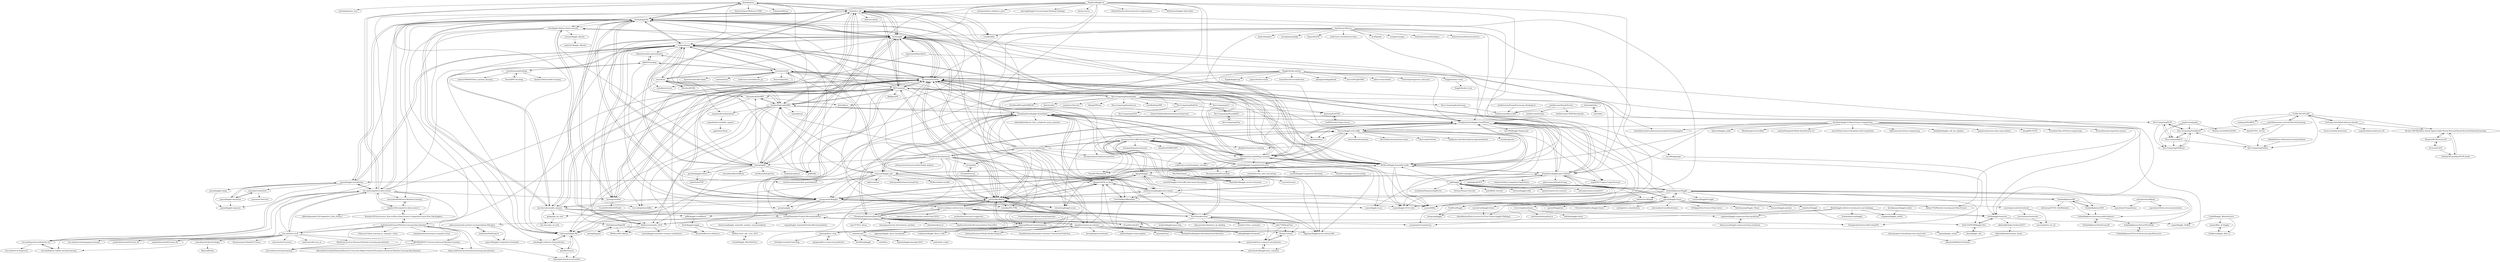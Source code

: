 digraph G {
"danielfrg/tsne" -> "baidu/fast_rgf"
"danielfrg/tsne" -> "DmitryUlyanov/Multicore-TSNE" ["e"=1]
"danielfrg/tsne" -> "Far0n/kaggletils"
"danielfrg/tsne" -> "geffy/tffm" ["e"=1]
"danielfrg/tsne" -> "lvdmaaten/bhtsne" ["e"=1]
"danielfrg/tsne" -> "animebing/mnist_tsne"
"danielfrg/tsne" -> "rushter/heamy"
"danielfrg/tsne" -> "hse-aml/competitive-data-science"
"danielfrg/tsne" -> "Far0n/xgbfi"
"danielfrg/tsne" -> "srendle/libfm" ["e"=1]
"luanshiyinyang/Stacking" -> "ShaoQiBNU/stacking"
"luanshiyinyang/Stacking" -> "ikki407/stacking"
"luanshiyinyang/Stacking" -> "XuQiao318/Ensemble-Learning"
"luanshiyinyang/Stacking" -> "yanhan19940405/Data_machine_learning"
"Arturus/kaggle-web-traffic" -> "sjvasquez/web-traffic-forecasting"
"Arturus/kaggle-web-traffic" -> "JEddy92/TimeSeries_Seq2Seq" ["e"=1]
"Arturus/kaggle-web-traffic" -> "guillaume-chevalier/seq2seq-signal-prediction" ["e"=1]
"Arturus/kaggle-web-traffic" -> "ChenglongChen/kaggle-CrowdFlower"
"Arturus/kaggle-web-traffic" -> "jfpuget/Kaggle"
"Arturus/kaggle-web-traffic" -> "kaz-Anova/StackNet"
"Arturus/kaggle-web-traffic" -> "LenzDu/Kaggle-Competition-Favorita"
"Arturus/kaggle-web-traffic" -> "ycjuan/libffm" ["e"=1]
"Arturus/kaggle-web-traffic" -> "entron/entity-embedding-rossmann"
"Arturus/kaggle-web-traffic" -> "aksnzhy/xlearn" ["e"=1]
"Arturus/kaggle-web-traffic" -> "awslabs/gluonts" ["e"=1]
"Arturus/kaggle-web-traffic" -> "farizrahman4u/seq2seq" ["e"=1]
"Arturus/kaggle-web-traffic" -> "Alro10/deep-learning-time-series" ["e"=1]
"Arturus/kaggle-web-traffic" -> "blue-yonder/tsfresh" ["e"=1]
"Arturus/kaggle-web-traffic" -> "wepe/O2O-Coupon-Usage-Forecast" ["e"=1]
"trevorstephens/titanic" -> "wehrley/wehrley.github.io"
"trevorstephens/titanic" -> "mdelhey/kaggle-titanic"
"sjvasquez/instacart-basket-prediction" -> "KazukiOnodera/Instacart"
"sjvasquez/instacart-basket-prediction" -> "sjvasquez/web-traffic-forecasting"
"sjvasquez/instacart-basket-prediction" -> "kaz-Anova/StackNet"
"sjvasquez/instacart-basket-prediction" -> "sh1ng/imba"
"sjvasquez/instacart-basket-prediction" -> "qqgeogor/kaggle-quora-solution-8th" ["e"=1]
"sjvasquez/instacart-basket-prediction" -> "sjvasquez/quora-duplicate-questions" ["e"=1]
"sjvasquez/instacart-basket-prediction" -> "plantsgo/Rental-Listing-Inquiries"
"sjvasquez/instacart-basket-prediction" -> "plantsgo/Instacart-Market-Basket-Analysis"
"sjvasquez/instacart-basket-prediction" -> "entron/entity-embedding-rossmann"
"sjvasquez/instacart-basket-prediction" -> "Arturus/kaggle-web-traffic"
"sjvasquez/instacart-basket-prediction" -> "baidu/fast_rgf"
"sjvasquez/instacart-basket-prediction" -> "Far0n/xgbfi"
"sjvasquez/instacart-basket-prediction" -> "Far0n/kaggletils"
"sjvasquez/instacart-basket-prediction" -> "anttttti/Wordbatch"
"sjvasquez/instacart-basket-prediction" -> "jfpuget/LibFM_in_Keras"
"KazukiOnodera/Instacart" -> "sjvasquez/instacart-basket-prediction"
"KazukiOnodera/Instacart" -> "sh1ng/imba"
"KazukiOnodera/Instacart" -> "plantsgo/Instacart-Market-Basket-Analysis"
"KazukiOnodera/Instacart" -> "jfpuget/LibFM_in_Keras"
"KazukiOnodera/Instacart" -> "kaz-Anova/StackNet"
"KazukiOnodera/Instacart" -> "Far0n/kaggletils"
"KazukiOnodera/Instacart" -> "ttvand/Santander-Product-Recommendation"
"KazukiOnodera/Instacart" -> "yihong-chen/instacart-market-basket-analysis"
"KazukiOnodera/Instacart" -> "limexp/xgbfir"
"KazukiOnodera/Instacart" -> "jeongyoonlee/Kaggler"
"KazukiOnodera/Instacart" -> "bestfitting/kaggle" ["e"=1]
"KazukiOnodera/Instacart" -> "nyanp/nyaggle" ["e"=1]
"KazukiOnodera/Instacart" -> "flowlight0/talkingdata-adtracking-fraud-detection" ["e"=1]
"KazukiOnodera/Instacart" -> "anttttti/Wordbatch"
"KazukiOnodera/Instacart" -> "CuteChibiko/TalkingData"
"gatapia/py_ml_utils" -> "kaz-Anova/py_ml_utils"
"sjvasquez/web-traffic-forecasting" -> "Arturus/kaggle-web-traffic"
"sjvasquez/web-traffic-forecasting" -> "JEddy92/TimeSeries_Seq2Seq" ["e"=1]
"sjvasquez/web-traffic-forecasting" -> "LenzDu/Kaggle-Competition-Favorita"
"sjvasquez/web-traffic-forecasting" -> "sjvasquez/instacart-basket-prediction"
"sjvasquez/web-traffic-forecasting" -> "jfpuget/Kaggle"
"sjvasquez/web-traffic-forecasting" -> "PavelOstyakov/toxic"
"sjvasquez/web-traffic-forecasting" -> "kristpapadopoulos/seriesnet" ["e"=1]
"sjvasquez/web-traffic-forecasting" -> "entron/entity-embedding-rossmann"
"sjvasquez/web-traffic-forecasting" -> "sjvasquez/quora-duplicate-questions" ["e"=1]
"sjvasquez/web-traffic-forecasting" -> "kaz-Anova/StackNet"
"sjvasquez/web-traffic-forecasting" -> "Mcompetitions/M5-methods" ["e"=1]
"sjvasquez/web-traffic-forecasting" -> "MaxHalford/kaggle-recruit-restaurant"
"sjvasquez/web-traffic-forecasting" -> "damitkwr/ESRNN-GPU" ["e"=1]
"sjvasquez/web-traffic-forecasting" -> "anttttti/Wordbatch"
"sjvasquez/web-traffic-forecasting" -> "qqgeogor/kaggle-quora-solution-8th" ["e"=1]
"SJD1882/MOOC-Coursera-Advanced-Machine-Learning" -> "jiadaizhao/Advanced-Machine-Learning-Specialization"
"SJD1882/MOOC-Coursera-Advanced-Machine-Learning" -> "jlricon/advanced-deep-learning"
"SJD1882/MOOC-Coursera-Advanced-Machine-Learning" -> "lukanovak93/advanced-machine-learning-specialization"
"SJD1882/MOOC-Coursera-Advanced-Machine-Learning" -> "AlessandroCorradini/National-Research-University-Higher-School-of-Economics-Advanced-Machine-Learning-Specialization"
"Brandon-HY-Lin/coursera_How-to-Win-a-Data-Science-Competition-Learn-from-Top-Kagglers" -> "legolas140/competitive-data-science-1"
"Brandon-HY-Lin/coursera_How-to-Win-a-Data-Science-Competition-Learn-from-Top-Kagglers" -> "jiadaizhao/Advanced-Machine-Learning-Specialization"
"hse-aml/competitive-data-science" -> "Far0n/kaggletils"
"hse-aml/competitive-data-science" -> "hse-aml/intro-to-dl"
"hse-aml/competitive-data-science" -> "hse-aml/bayesian-methods-for-ml"
"hse-aml/competitive-data-science" -> "legolas140/competitive-data-science-1"
"hse-aml/competitive-data-science" -> "hse-aml/hadron-collider-machine-learning"
"hse-aml/competitive-data-science" -> "kaz-Anova/StackNet"
"hse-aml/competitive-data-science" -> "rushter/heamy"
"hse-aml/competitive-data-science" -> "jayinai/kaggle-classification"
"hse-aml/competitive-data-science" -> "hse-aml/natural-language-processing" ["e"=1]
"hse-aml/competitive-data-science" -> "Brandon-HY-Lin/coursera_How-to-Win-a-Data-Science-Competition-Learn-from-Top-Kagglers"
"hse-aml/competitive-data-science" -> "danielfrg/tsne"
"hse-aml/competitive-data-science" -> "mervynlee94/Advance-Machine-Learning"
"hse-aml/competitive-data-science" -> "jiadaizhao/Advanced-Machine-Learning-Specialization"
"hse-aml/competitive-data-science" -> "baidu/fast_rgf"
"hse-aml/competitive-data-science" -> "h2oai/pystacknet"
"hse-aml/intro-to-dl" -> "hse-aml/competitive-data-science"
"hse-aml/intro-to-dl" -> "hse-aml/bayesian-methods-for-ml"
"hse-aml/intro-to-dl" -> "hse-aml/natural-language-processing" ["e"=1]
"hse-aml/intro-to-dl" -> "jiadaizhao/Advanced-Machine-Learning-Specialization"
"hse-aml/intro-to-dl" -> "MaxPoon/coursera-Advanced-Machine-Learning-specialization"
"hse-aml/intro-to-dl" -> "hse-aml/hadron-collider-machine-learning"
"hse-aml/intro-to-dl" -> "SJD1882/MOOC-Coursera-Advanced-Machine-Learning"
"hse-aml/intro-to-dl" -> "yandexdataschool/Practical_DL" ["e"=1]
"hse-aml/intro-to-dl" -> "yandexdataschool/Practical_RL" ["e"=1]
"hse-aml/intro-to-dl" -> "Far0n/kaggletils"
"hse-aml/intro-to-dl" -> "kaz-Anova/StackNet"
"hse-aml/intro-to-dl" -> "romeokienzler/ibm-developer"
"hse-aml/intro-to-dl" -> "DanAnastasyev/DeepNLP-Course" ["e"=1]
"hse-aml/intro-to-dl" -> "shenweichen/Coursera" ["e"=1]
"hse-aml/intro-to-dl" -> "sim0nsays/dlcourse_ai" ["e"=1]
"SudalaiRajkumar/PyTorch-Deep-Learning-Minicourse" -> "SudalaiRajkumar/TensorFlow-Book"
"MaxPoon/coursera-Advanced-Machine-Learning-specialization" -> "jlricon/advanced-deep-learning"
"LenzDu/Kaggle-Competition-Favorita" -> "sjvasquez/web-traffic-forecasting"
"LenzDu/Kaggle-Competition-Favorita" -> "ceshine/favorita_sales_forecasting"
"LenzDu/Kaggle-Competition-Favorita" -> "jfpuget/Kaggle"
"LenzDu/Kaggle-Competition-Favorita" -> "MaxHalford/kaggle-recruit-restaurant"
"LenzDu/Kaggle-Competition-Favorita" -> "LenzDu/Kaggle-Competition-Sberbank"
"LenzDu/Kaggle-Competition-Favorita" -> "Mcompetitions/M5-methods" ["e"=1]
"LenzDu/Kaggle-Competition-Favorita" -> "KunalArora/kaggle-m5-forecasting"
"LenzDu/Kaggle-Competition-Favorita" -> "xiaozhouwang/kaggle-porto-seguro"
"LenzDu/Kaggle-Competition-Favorita" -> "Arturus/kaggle-web-traffic"
"SudalaiRajkumar/ML" -> "SudalaiRajkumar/Kaggle"
"SudalaiRajkumar/ML" -> "SudalaiRajkumar/NLP"
"SudalaiRajkumar/ML" -> "sonnylaskar/Competitions"
"SudalaiRajkumar/ML" -> "aayushmnit/Competitions"
"SudalaiRajkumar/ML" -> "bishwarup307/AV_ClubMahindra"
"SudalaiRajkumar/ML" -> "SudalaiRajkumar/awesome-public-datasets"
"jfpuget/Kaggle" -> "xiaozhouwang/kaggle-porto-seguro"
"jfpuget/Kaggle" -> "jfpuget/LibFM_in_Keras"
"jfpuget/Kaggle" -> "MaxHalford/kaggle-recruit-restaurant"
"jfpuget/Kaggle" -> "CuteChibiko/TalkingData"
"jfpuget/Kaggle" -> "louis925/kaggle-web-traffic-time-series-forecasting"
"jfpuget/Kaggle" -> "sjvasquez/web-traffic-forecasting"
"jfpuget/Kaggle" -> "diefimov/santander_2016"
"pjankiewicz/mercari-solution" -> "anttttti/Wordbatch"
"pjankiewicz/mercari-solution" -> "ChenglongChen/tensorflow-XNN"
"pjankiewicz/mercari-solution" -> "flowlight0/talkingdata-adtracking-fraud-detection" ["e"=1]
"pjankiewicz/mercari-solution" -> "KazukiOnodera/Santander-Customer-Transaction-Prediction" ["e"=1]
"pjankiewicz/mercari-solution" -> "darraghdog/avito-demand"
"pjankiewicz/mercari-solution" -> "nejumi/kaggle_memo" ["e"=1]
"pjankiewicz/mercari-solution" -> "lopuhin/kaggle-script-template" ["e"=1]
"pjankiewicz/mercari-solution" -> "upura/knnFeat" ["e"=1]
"pjankiewicz/mercari-solution" -> "jfpuget/LibFM_in_Keras"
"pjankiewicz/mercari-solution" -> "mxbi/mlcrate"
"minerva-ml/open-solution-toxic-comments" -> "PavelOstyakov/toxic"
"minerva-ml/open-solution-toxic-comments" -> "mattmotoki/toxic-comment-classification"
"minerva-ml/open-solution-toxic-comments" -> "minerva-ml/open-solution-data-science-bowl-2018" ["e"=1]
"minerva-ml/open-solution-toxic-comments" -> "anttttti/Wordbatch"
"minerva-ml/open-solution-toxic-comments" -> "peterhurford/kaggle-toxic_comment"
"minerva-ml/open-solution-toxic-comments" -> "aerdem4/mercari-price-suggestion" ["e"=1]
"minerva-ml/open-solution-toxic-comments" -> "ChenglongChen/tensorflow-XNN"
"minerva-ml/open-solution-toxic-comments" -> "thinline72/toxic"
"zake7749/DeepToxic" -> "thinline72/toxic"
"zake7749/DeepToxic" -> "mattmotoki/toxic-comment-classification"
"zake7749/DeepToxic" -> "PavelOstyakov/toxic"
"PavelOstyakov/toxic" -> "minerva-ml/open-solution-toxic-comments"
"PavelOstyakov/toxic" -> "thinline72/toxic"
"PavelOstyakov/toxic" -> "mattmotoki/toxic-comment-classification"
"PavelOstyakov/toxic" -> "Donskov7/toxic_comments"
"PavelOstyakov/toxic" -> "qqgeogor/kaggle-quora-solution-8th" ["e"=1]
"PavelOstyakov/toxic" -> "aerdem4/kaggle-quora-dup" ["e"=1]
"PavelOstyakov/toxic" -> "anttttti/Wordbatch"
"PavelOstyakov/toxic" -> "zake7749/DeepToxic"
"PavelOstyakov/toxic" -> "ChenglongChen/kaggle-HomeDepot"
"PavelOstyakov/toxic" -> "sjvasquez/web-traffic-forecasting"
"PavelOstyakov/toxic" -> "xiaozhouwang/kaggle-porto-seguro"
"PavelOstyakov/toxic" -> "oleg-yaroshevskiy/quest_qa_labeling" ["e"=1]
"mxbi/mlcrate" -> "lopuhin/kaggle-kuzushiji-2019" ["e"=1]
"mxbi/mlcrate" -> "pjankiewicz/mercari-solution"
"mxbi/mlcrate" -> "anttttti/Wordbatch"
"mxbi/mlcrate" -> "Far0n/kaggletils"
"mxbi/mlcrate" -> "bestfitting/kaggle" ["e"=1]
"mxbi/mlcrate" -> "mxbi/shell_scripts"
"mxbi/mlcrate" -> "mxbi/ftim"
"ShaoQiBNU/stacking" -> "luanshiyinyang/Stacking"
"h2oai/pystacknet" -> "kaz-Anova/StackNet"
"h2oai/pystacknet" -> "rushter/heamy"
"h2oai/pystacknet" -> "Far0n/kaggletils"
"h2oai/pystacknet" -> "vecxoz/vecstack"
"h2oai/pystacknet" -> "Cocoxili/DCASE2018Task2" ["e"=1]
"h2oai/pystacknet" -> "PavelOstyakov/toxic"
"CuteChibiko/TalkingData" -> "flowlight0/talkingdata-adtracking-fraud-detection" ["e"=1]
"CuteChibiko/TalkingData" -> "jfpuget/LibFM_in_Keras"
"peterhurford/kaggle-toxic_comment" -> "mattmotoki/toxic-comment-classification"
"jfpuget/LibFM_in_Keras" -> "CuteChibiko/TalkingData"
"jfpuget/LibFM_in_Keras" -> "jfpuget/Kaggle"
"jfpuget/LibFM_in_Keras" -> "flowlight0/talkingdata-adtracking-fraud-detection" ["e"=1]
"jfpuget/LibFM_in_Keras" -> "anttttti/Wordbatch"
"jfpuget/LibFM_in_Keras" -> "xiaozhouwang/kaggle-porto-seguro"
"legolas140/competitive-data-science-1" -> "Brandon-HY-Lin/coursera_How-to-Win-a-Data-Science-Competition-Learn-from-Top-Kagglers"
"legolas140/competitive-data-science-1" -> "mervynlee94/Advance-Machine-Learning"
"legolas140/competitive-data-science-1" -> "hse-aml/competitive-data-science"
"legolas140/competitive-data-science-1" -> "Abhishekmamidi123/Competitive_Data_Science"
"mattmotoki/toxic-comment-classification" -> "thinline72/toxic"
"mattmotoki/toxic-comment-classification" -> "peterhurford/kaggle-toxic_comment"
"mattmotoki/toxic-comment-classification" -> "minerva-ml/open-solution-toxic-comments"
"xiaozhouwang/kaggle-porto-seguro" -> "jfpuget/Kaggle"
"xiaozhouwang/kaggle-porto-seguro" -> "CuteChibiko/TalkingData"
"xiaozhouwang/kaggle-porto-seguro" -> "jfpuget/LibFM_in_Keras"
"xiaozhouwang/kaggle-porto-seguro" -> "qqgeogor/kaggle-quora-solution-8th" ["e"=1]
"xiaozhouwang/kaggle-porto-seguro" -> "anttttti/Wordbatch"
"jiadaizhao/Advanced-Machine-Learning-Specialization" -> "SJD1882/MOOC-Coursera-Advanced-Machine-Learning"
"jiadaizhao/Advanced-Machine-Learning-Specialization" -> "lukanovak93/advanced-machine-learning-specialization"
"jiadaizhao/Advanced-Machine-Learning-Specialization" -> "Brandon-HY-Lin/coursera_How-to-Win-a-Data-Science-Competition-Learn-from-Top-Kagglers"
"jiadaizhao/Advanced-Machine-Learning-Specialization" -> "jlricon/advanced-deep-learning"
"jiadaizhao/Advanced-Machine-Learning-Specialization" -> "Nabarun21/deep_learning_in_computer_vision"
"jiadaizhao/Advanced-Machine-Learning-Specialization" -> "hse-aml/intro-to-dl"
"jiadaizhao/Advanced-Machine-Learning-Specialization" -> "iampukar/deep-learning-in-computer-vision"
"intellistream/StreamProcessing_ReadingList" -> "intellistream/AllianceDB"
"SudalaiRajkumar/NLP" -> "SudalaiRajkumar/ML"
"SudalaiRajkumar/NLP" -> "SudalaiRajkumar/awesome-public-datasets"
"mlandry22/kaggle" -> "tks0123456789/kaggle-Otto"
"mlandry22/kaggle" -> "ottogroup/kaggle"
"hse-aml/bayesian-methods-for-ml" -> "hse-aml/hadron-collider-machine-learning"
"hse-aml/bayesian-methods-for-ml" -> "hse-aml/competitive-data-science"
"hse-aml/bayesian-methods-for-ml" -> "hse-aml/intro-to-dl-pytorch"
"ChenglongChen/tensorflow-XNN" -> "pjankiewicz/mercari-solution"
"ChenglongChen/tensorflow-XNN" -> "anttttti/Wordbatch"
"ChenglongChen/tensorflow-XNN" -> "ChenglongChen/kaggle-HomeDepot"
"ChenglongChen/tensorflow-XNN" -> "minerva-ml/open-solution-toxic-comments"
"ChenglongChen/tensorflow-XNN" -> "ChenglongChen/tensorflow-DeepFM" ["e"=1]
"ChenglongChen/tensorflow-XNN" -> "hexiangnan/neural_factorization_machine" ["e"=1]
"ChenglongChen/tensorflow-XNN" -> "charleshm/deep-ctr" ["e"=1]
"ChenglongChen/tensorflow-XNN" -> "jfpuget/LibFM_in_Keras"
"ChenglongChen/tensorflow-XNN" -> "qqgeogor/kaggle-quora-solution-8th" ["e"=1]
"ChenglongChen/tensorflow-XNN" -> "ogerhsou/Youtube-Recommendation-Tensorflow" ["e"=1]
"ChenglongChen/tensorflow-XNN" -> "siqi13579/ctr_Keras" ["e"=1]
"ChenglongChen/tensorflow-XNN" -> "plantsgo/Rental-Listing-Inquiries"
"hse-aml/hadron-collider-machine-learning" -> "hse-aml/bayesian-methods-for-ml"
"aayushmnit/cookbook" -> "aayushmnit/Data-science-presentation"
"aayushmnit/cookbook" -> "aayushmnit/Competitions"
"Xtra-Computing/briskstream" -> "intellistream/AllianceDB"
"minsuk-heo/kaggle-titanic" -> "ahmedbesbes/How-to-score-0.8134-in-Titanic-Kaggle-Challenge"
"thinline72/toxic" -> "mattmotoki/toxic-comment-classification"
"thinline72/toxic" -> "peterhurford/kaggle-toxic_comment"
"mervynlee94/Advance-Machine-Learning" -> "legolas140/competitive-data-science-1"
"Menelau/DESlib" -> "viisar/brew"
"floydwch/kaggle-cli" -> "reshamas/fastai_deeplearn_part1" ["e"=1]
"floydwch/kaggle-cli" -> "petrosgk/Kaggle-Carvana-Image-Masking-Challenge" ["e"=1]
"floydwch/kaggle-cli" -> "Far0n/xgbfi"
"floydwch/kaggle-cli" -> "kaz-Anova/StackNet"
"floydwch/kaggle-cli" -> "fastai/courses" ["e"=1]
"floydwch/kaggle-cli" -> "limexp/xgbfir"
"floydwch/kaggle-cli" -> "ChenglongChen/kaggle-HomeDepot"
"floydwch/kaggle-cli" -> "entron/entity-embedding-rossmann"
"floydwch/kaggle-cli" -> "ArdalanM/pyLightGBM"
"floydwch/kaggle-cli" -> "EdwardTyantov/ultrasound-nerve-segmentation" ["e"=1]
"floydwch/kaggle-cli" -> "baidu/fast_rgf"
"floydwch/kaggle-cli" -> "felixlaumon/kaggle-right-whale" ["e"=1]
"floydwch/kaggle-cli" -> "anttttti/Wordbatch"
"floydwch/kaggle-cli" -> "MLWave/Kaggle-Ensemble-Guide"
"floydwch/kaggle-cli" -> "EliotAndres/kaggle-past-solutions"
"Xtra-Computing/G3" -> "Xtra-Computing/ThundeRiNG"
"viisar/brew" -> "Menelau/DESlib"
"viisar/brew" -> "rushter/heamy"
"viisar/brew" -> "vecxoz/vecstack"
"viisar/brew" -> "xiaozhouwang/kaggle-porto-seguro"
"viisar/brew" -> "Far0n/xgbfi"
"viisar/brew" -> "emanuele/kaggle_pbr"
"viisar/brew" -> "turi-code/python-libffm" ["e"=1]
"viisar/brew" -> "arogozhnikov/infiniteboost"
"viisar/brew" -> "ArdalanM/pyLightGBM"
"jeongyoonlee/Kaggler" -> "comadan/FM_FTRL" ["e"=1]
"jeongyoonlee/Kaggler" -> "ycjuan/kaggle-avazu" ["e"=1]
"jeongyoonlee/Kaggler" -> "Far0n/kaggletils"
"jeongyoonlee/Kaggler" -> "nyanp/nyaggle" ["e"=1]
"jeongyoonlee/Kaggler" -> "MLWave/Kaggle-Ensemble-Guide"
"jeongyoonlee/Kaggler" -> "kaz-Anova/StackNet"
"jeongyoonlee/Kaggler" -> "ycjuan/libffm" ["e"=1]
"jeongyoonlee/Kaggler" -> "gatapia/py_ml_utils"
"jeongyoonlee/Kaggler" -> "rushter/heamy"
"jeongyoonlee/Kaggler" -> "ycjuan/kaggle-2014-criteo" ["e"=1]
"jeongyoonlee/Kaggler" -> "daxiongshu/light-ffm"
"jeongyoonlee/Kaggler" -> "RGF-team/rgf"
"jeongyoonlee/Kaggler" -> "owenzhang/kaggle-avazu" ["e"=1]
"jeongyoonlee/Kaggler" -> "kaz-Anova/ensemble_amazon"
"jeongyoonlee/Kaggler" -> "turi-code/python-libffm" ["e"=1]
"melisgl/higgsml" -> "TimSalimans/HiggsML"
"the-black-knight-01/Data-Science-Competitions" -> "earhian/Humpback-Whale-Identification-1st-" ["e"=1]
"the-black-knight-01/Data-Science-Competitions" -> "aasu14/Data-Science-Hackathon-And-Competition" ["e"=1]
"the-black-knight-01/Data-Science-Competitions" -> "EliotAndres/kaggle-past-solutions"
"the-black-knight-01/Data-Science-Competitions" -> "aikho/awesome-feature-engineering" ["e"=1]
"the-black-knight-01/Data-Science-Competitions" -> "benedekrozemberczki/awesome-gradient-boosting-papers" ["e"=1]
"the-black-knight-01/Data-Science-Competitions" -> "aditya1702/Machine-Learning-and-Data-Science"
"the-black-knight-01/Data-Science-Competitions" -> "ybabakhin/kaggle_salt_bes_phalanx" ["e"=1]
"the-black-knight-01/Data-Science-Competitions" -> "apachecn/awesome-data-comp-solution" ["e"=1]
"the-black-knight-01/Data-Science-Competitions" -> "yhangf/ML-NOTE" ["e"=1]
"the-black-knight-01/Data-Science-Competitions" -> "Arturus/kaggle-web-traffic"
"the-black-knight-01/Data-Science-Competitions" -> "Pysamlam/Tips-of-Feature-engineering" ["e"=1]
"the-black-knight-01/Data-Science-Competitions" -> "drivendataorg/competition-winners" ["e"=1]
"the-black-knight-01/Data-Science-Competitions" -> "finlay-liu/kaggle_public" ["e"=1]
"the-black-knight-01/Data-Science-Competitions" -> "MLWave/Kaggle-Ensemble-Guide"
"the-black-knight-01/Data-Science-Competitions" -> "BloodAxe/pytorch-toolbelt" ["e"=1]
"savarin/pyconuk-introtutorial" -> "savarin/python_for_ml"
"savarin/pyconuk-introtutorial" -> "savarin/neural-networks"
"intellistream/MorphStream" -> "intellistream/CANDY-Benchmark"
"intellistream/MorphStream" -> "intellistream/AllianceDB"
"intellistream/MorphStream" -> "intellistream/Sesame"
"TimSalimans/HiggsML" -> "gramolin/flavours-of-physics"
"TimSalimans/HiggsML" -> "MLWave/RGF-sklearn"
"TimSalimans/HiggsML" -> "melisgl/higgsml"
"lsds/LightSaber" -> "lsds/Saber"
"lsds/LightSaber" -> "intellistream/AllianceDB"
"arogozhnikov/readable_capsnet" -> "apple/dmel-demo"
"MLWave/Kaggle-Ensemble-Guide" -> "emanuele/kaggle_pbr"
"MLWave/Kaggle-Ensemble-Guide" -> "kaz-Anova/StackNet"
"MLWave/Kaggle-Ensemble-Guide" -> "ChenglongChen/kaggle-CrowdFlower"
"MLWave/Kaggle-Ensemble-Guide" -> "jeongyoonlee/Kaggler"
"MLWave/Kaggle-Ensemble-Guide" -> "rushter/heamy"
"MLWave/Kaggle-Ensemble-Guide" -> "EliotAndres/kaggle-past-solutions"
"MLWave/Kaggle-Ensemble-Guide" -> "entron/entity-embedding-rossmann"
"MLWave/Kaggle-Ensemble-Guide" -> "Far0n/xgbfi"
"MLWave/Kaggle-Ensemble-Guide" -> "ycjuan/libffm" ["e"=1]
"MLWave/Kaggle-Ensemble-Guide" -> "Far0n/kaggletils"
"MLWave/Kaggle-Ensemble-Guide" -> "ChenglongChen/kaggle-HomeDepot"
"MLWave/Kaggle-Ensemble-Guide" -> "ycjuan/kaggle-2014-criteo" ["e"=1]
"MLWave/Kaggle-Ensemble-Guide" -> "vecxoz/vecstack"
"MLWave/Kaggle-Ensemble-Guide" -> "RGF-team/rgf"
"MLWave/Kaggle-Ensemble-Guide" -> "TeamHG-Memex/eli5" ["e"=1]
"Kaggle/docker-python" -> "Kaggle/kaggle-api" ["e"=1]
"Kaggle/docker-python" -> "MLWave/Kaggle-Ensemble-Guide"
"Kaggle/docker-python" -> "Kaggle/docker-rstats"
"Kaggle/docker-python" -> "kaz-Anova/StackNet"
"Kaggle/docker-python" -> "nyanp/nyaggle" ["e"=1]
"Kaggle/docker-python" -> "ChenglongChen/kaggle-CrowdFlower"
"Kaggle/docker-python" -> "jeongyoonlee/Kaggler"
"Kaggle/docker-python" -> "nejumi/kaggle_memo" ["e"=1]
"Kaggle/docker-python" -> "jupyter/docker-stacks" ["e"=1]
"Kaggle/docker-python" -> "TeamHG-Memex/eli5" ["e"=1]
"Kaggle/docker-python" -> "trent-b/iterative-stratification" ["e"=1]
"Kaggle/docker-python" -> "ghmagazine/kagglebook" ["e"=1]
"Kaggle/docker-python" -> "microsoft/LightGBM" ["e"=1]
"Kaggle/docker-python" -> "pfnet-research/xfeat" ["e"=1]
"Kaggle/docker-python" -> "YutaroOgawa/pytorch_advanced" ["e"=1]
"SudalaiRajkumar/Kaggle" -> "SudalaiRajkumar/ML"
"SudalaiRajkumar/Kaggle" -> "gdb/kaggle"
"SudalaiRajkumar/Kaggle" -> "jeongyoonlee/Kaggler"
"SudalaiRajkumar/Kaggle" -> "tks0123456789/kaggle-Otto"
"SudalaiRajkumar/Kaggle" -> "corazzon/KaggleStruggle" ["e"=1]
"SudalaiRajkumar/Kaggle" -> "EliotAndres/kaggle-past-solutions"
"SudalaiRajkumar/Kaggle" -> "agconti/kaggle-titanic"
"SudalaiRajkumar/Kaggle" -> "ChenglongChen/kaggle-CrowdFlower"
"SudalaiRajkumar/Kaggle" -> "SudalaiRajkumar/awesome-public-datasets"
"SudalaiRajkumar/Kaggle" -> "mlandry22/kaggle"
"SudalaiRajkumar/Kaggle" -> "sonnylaskar/Competitions"
"SudalaiRajkumar/Kaggle" -> "ttvand/Santander-Product-Recommendation"
"SudalaiRajkumar/Kaggle" -> "SudalaiRajkumar/NLP"
"SudalaiRajkumar/Kaggle" -> "tdeboissiere/Kaggle"
"SudalaiRajkumar/Kaggle" -> "SudalaiRajkumar/TensorFlow-Book"
"Kaggle/docker-rstats" -> "Kaggle/docker-rcran"
"romeokienzler/ibm-developer" -> "SkymindIO/dsx"
"ChenglongChen/kaggle-CrowdFlower" -> "ChenglongChen/kaggle-HomeDepot"
"ChenglongChen/kaggle-CrowdFlower" -> "MLWave/Kaggle-Ensemble-Guide"
"ChenglongChen/kaggle-CrowdFlower" -> "kaz-Anova/StackNet"
"ChenglongChen/kaggle-CrowdFlower" -> "ycjuan/kaggle-2014-criteo" ["e"=1]
"ChenglongChen/kaggle-CrowdFlower" -> "ycjuan/libffm" ["e"=1]
"ChenglongChen/kaggle-CrowdFlower" -> "owenzhang/kaggle-avazu" ["e"=1]
"ChenglongChen/kaggle-CrowdFlower" -> "EliotAndres/kaggle-past-solutions"
"ChenglongChen/kaggle-CrowdFlower" -> "entron/entity-embedding-rossmann"
"ChenglongChen/kaggle-CrowdFlower" -> "ChenglongChen/tensorflow-DeepFM" ["e"=1]
"ChenglongChen/kaggle-CrowdFlower" -> "wepe/O2O-Coupon-Usage-Forecast" ["e"=1]
"ChenglongChen/kaggle-CrowdFlower" -> "emanuele/kaggle_pbr"
"ChenglongChen/kaggle-CrowdFlower" -> "dnc1994/Kaggle-Playground" ["e"=1]
"ChenglongChen/kaggle-CrowdFlower" -> "Arturus/kaggle-web-traffic"
"ChenglongChen/kaggle-CrowdFlower" -> "aksnzhy/xlearn" ["e"=1]
"ChenglongChen/kaggle-CrowdFlower" -> "ycjuan/kaggle-avazu" ["e"=1]
"Xtra-Computing/FedTree" -> "jjiantong/FastPGM"
"Xtra-Computing/FedTree" -> "Xtra-Computing/SOFF"
"Xtra-Computing/FedTree" -> "Samuel-Maddock/federated-boosted-dp-trees"
"mpearmain/BayesBoost" -> "Far0n/xgbfi"
"mpearmain/BayesBoost" -> "Far0n/kaggle-homesite"
"mpearmain/BayesBoost" -> "gramolin/flavours-of-physics"
"thomaskeck/FastBDT" -> "baidu/fast_rgf"
"thomaskeck/FastBDT" -> "ArdalanM/pyLightGBM"
"thomaskeck/FastBDT" -> "dmlc/difacto" ["e"=1]
"thomaskeck/FastBDT" -> "turi-code/python-libffm" ["e"=1]
"gdb/kaggle" -> "SudalaiRajkumar/Kaggle"
"gdb/kaggle" -> "EliotAndres/kaggle-past-solutions"
"gdb/kaggle" -> "tdeboissiere/Kaggle"
"gdb/kaggle" -> "FindBoat/Kaggle"
"gdb/kaggle" -> "ChenglongChen/kaggle-CrowdFlower"
"gdb/kaggle" -> "agconti/kaggle-titanic"
"gdb/kaggle" -> "benanne/kaggle-ndsb" ["e"=1]
"gdb/kaggle" -> "MLWave/Kaggle-Ensemble-Guide"
"gdb/kaggle" -> "openai/requests-for-research" ["e"=1]
"gdb/kaggle" -> "ChenglongChen/kaggle-HomeDepot"
"gdb/kaggle" -> "mila-iqia/summerschool2015" ["e"=1]
"gdb/kaggle" -> "wendykan/DeepLearningMovies" ["e"=1]
"gdb/kaggle" -> "Newmu/Theano-Tutorials" ["e"=1]
"gdb/kaggle" -> "sjchoi86/dl_tutorials" ["e"=1]
"gdb/kaggle" -> "ycjuan/kaggle-2014-criteo" ["e"=1]
"geffy/kaggle-crowdflower" -> "Far0n/kaggle-lmgpip"
"Xtra-Computing/Vine" -> "Xtra-Computing/ThundeRiNG"
"diefimov/west_nile_virus_2015" -> "Cardal/Kaggle_WestNileVirus"
"jjiantong/FastPGM" -> "lushl9301/Auto-Paper-Access"
"jjiantong/FastPGM" -> "Xtra-Computing/PyOE"
"jturkewitz/SideProjects" -> "palevas/santander-product-recommendation-8th-place"
"jturkewitz/SideProjects" -> "apryor6/Kaggle-Competition-Santander"
"Xtra-Computing/ThundeRiNG" -> "Xtra-Computing/Vine"
"ahara/kaggle_otto" -> "tks0123456789/kaggle-Otto"
"tks0123456789/kaggle-Otto" -> "ahara/kaggle_otto"
"tks0123456789/kaggle-Otto" -> "Far0n/kaggle-homesite"
"benhamner/Metrics" -> "statisticianinstilettos/recmetrics" ["e"=1]
"benhamner/Metrics" -> "MLWave/Kaggle-Ensemble-Guide"
"benhamner/Metrics" -> "ChenglongChen/kaggle-CrowdFlower"
"benhamner/Metrics" -> "srendle/libfm" ["e"=1]
"benhamner/Metrics" -> "benfred/implicit" ["e"=1]
"benhamner/Metrics" -> "maciejkula/spotlight" ["e"=1]
"benhamner/Metrics" -> "ibayer/fastFM" ["e"=1]
"benhamner/Metrics" -> "entron/entity-embedding-rossmann"
"benhamner/Metrics" -> "Far0n/xgbfi"
"benhamner/Metrics" -> "scikit-learn-contrib/metric-learn" ["e"=1]
"benhamner/Metrics" -> "geffy/tffm" ["e"=1]
"benhamner/Metrics" -> "lyst/lightfm" ["e"=1]
"benhamner/Metrics" -> "Lasagne/Lasagne" ["e"=1]
"benhamner/Metrics" -> "facebookresearch/StarSpace" ["e"=1]
"benhamner/Metrics" -> "ycjuan/libffm" ["e"=1]
"FuChong-cyber/label-inference-attacks" -> "FLAIR-THU/VFLAIR"
"FuChong-cyber/label-inference-attacks" -> "xinjianluo/featureinference-vfl"
"FuChong-cyber/label-inference-attacks" -> "OscarcarLi/label-protection"
"FuChong-cyber/label-inference-attacks" -> "Mr-Ace-1997/Backdoor-Attack-Against-Split-Neural-Network-Based-Vertical-Federated-Learning"
"Far0n/kaggle-lmgpip" -> "diefimov/west_nile_virus_2015"
"Far0n/kaggle-lmgpip" -> "gramolin/flavours-of-physics"
"abhishekkrthakur/walmart2015" -> "abhishekkrthakur/anime_hentai"
"emanuele/kaggle_pbr" -> "MLWave/Kaggle-Ensemble-Guide"
"emanuele/kaggle_pbr" -> "ChenglongChen/kaggle-HomeDepot"
"emanuele/kaggle_pbr" -> "ChenglongChen/kaggle-CrowdFlower"
"emanuele/kaggle_pbr" -> "owenzhang/kaggle-avazu" ["e"=1]
"emanuele/kaggle_pbr" -> "lytforgood/MachineLearningTrick" ["e"=1]
"emanuele/kaggle_pbr" -> "MLWave/hodor-autoML"
"emanuele/kaggle_pbr" -> "ArdalanM/pyLightGBM"
"emanuele/kaggle_pbr" -> "kaz-Anova/StackNet"
"emanuele/kaggle_pbr" -> "dustinstansbury/stacked_generalization"
"emanuele/kaggle_pbr" -> "geffy/kaggle-crowdflower"
"emanuele/kaggle_pbr" -> "kaz-Anova/ensemble_amazon"
"emanuele/kaggle_pbr" -> "log0/vertebral"
"emanuele/kaggle_pbr" -> "xiaozhouwang/kaggle-porto-seguro"
"emanuele/kaggle_pbr" -> "jeongyoonlee/Kaggler"
"emanuele/kaggle_pbr" -> "ycjuan/libffm" ["e"=1]
"Far0n/kaggletils" -> "rushter/heamy"
"Far0n/kaggletils" -> "kaz-Anova/StackNet"
"Far0n/kaggletils" -> "jayinai/kaggle-classification"
"Far0n/kaggletils" -> "hse-aml/competitive-data-science"
"Far0n/kaggletils" -> "Far0n/xgbfi"
"Far0n/kaggletils" -> "kaz-Anova/ensemble_amazon"
"Far0n/kaggletils" -> "limexp/xgbfir"
"Far0n/kaggletils" -> "baidu/fast_rgf"
"Far0n/kaggletils" -> "jeongyoonlee/Kaggler"
"Far0n/kaggletils" -> "daxiongshu/light-ffm"
"Far0n/kaggletils" -> "alno/kaggle-allstate-claims-severity"
"Far0n/kaggletils" -> "plantsgo/Rental-Listing-Inquiries"
"Far0n/kaggletils" -> "mervynlee94/Advance-Machine-Learning"
"Far0n/kaggletils" -> "danielfrg/tsne"
"Far0n/kaggletils" -> "h2oai/pystacknet"
"Far0n/xgbfi" -> "limexp/xgbfir"
"Far0n/xgbfi" -> "alno/kaggle-allstate-claims-severity"
"Far0n/xgbfi" -> "ArdalanM/pyLightGBM"
"Far0n/xgbfi" -> "mpearmain/BayesBoost"
"Far0n/xgbfi" -> "Far0n/kaggle-homesite"
"Far0n/xgbfi" -> "daxiongshu/light-ffm"
"Far0n/xgbfi" -> "Far0n/kaggletils"
"Far0n/xgbfi" -> "kaz-Anova/StackNet"
"Far0n/xgbfi" -> "baidu/fast_rgf"
"Far0n/xgbfi" -> "kaz-Anova/ensemble_amazon"
"Far0n/xgbfi" -> "rushter/heamy"
"Far0n/xgbfi" -> "RGF-team/rgf"
"Far0n/xgbfi" -> "anttttti/Wordbatch"
"Far0n/xgbfi" -> "diefimov/santander_2016"
"Far0n/xgbfi" -> "entron/entity-embedding-rossmann"
"entron/entity-embedding-rossmann" -> "ChenglongChen/kaggle-CrowdFlower"
"entron/entity-embedding-rossmann" -> "kaz-Anova/StackNet"
"entron/entity-embedding-rossmann" -> "Far0n/xgbfi"
"entron/entity-embedding-rossmann" -> "ycjuan/libffm" ["e"=1]
"entron/entity-embedding-rossmann" -> "ChenglongChen/kaggle-HomeDepot"
"entron/entity-embedding-rossmann" -> "MLWave/Kaggle-Ensemble-Guide"
"entron/entity-embedding-rossmann" -> "RGF-team/rgf"
"entron/entity-embedding-rossmann" -> "ycjuan/kaggle-2014-criteo" ["e"=1]
"entron/entity-embedding-rossmann" -> "anttttti/Wordbatch"
"entron/entity-embedding-rossmann" -> "sjvasquez/web-traffic-forecasting"
"entron/entity-embedding-rossmann" -> "baidu/fast_rgf"
"entron/entity-embedding-rossmann" -> "scikit-learn-contrib/category_encoders" ["e"=1]
"entron/entity-embedding-rossmann" -> "owenzhang/kaggle-avazu" ["e"=1]
"entron/entity-embedding-rossmann" -> "ycjuan/kaggle-avazu" ["e"=1]
"entron/entity-embedding-rossmann" -> "LenzDu/Kaggle-Competition-Favorita"
"tdeboissiere/Kaggle" -> "nagadomi/kaggle-coupon-purchase-prediction"
"tdeboissiere/Kaggle" -> "FindBoat/Kaggle"
"alibaba/Elastic-Federated-Learning-Solution" -> "Xtra-Computing/FedSim"
"nagadomi/kaggle-coupon-purchase-prediction" -> "threecourse/kaggle-coupon-purchase-prediction"
"davidgasquez/kaggle-airbnb" -> "svegapons/kaggle_airbnb"
"Xtra-Computing/FedSim" -> "Xtra-Computing/VertiBench"
"Cardal/Kaggle_WestNileVirus" -> "diefimov/west_nile_virus_2015"
"threecourse/kaggle-coupon-purchase-prediction" -> "nagadomi/kaggle-coupon-purchase-prediction"
"ChenglongChen/kaggle-HomeDepot" -> "ChenglongChen/kaggle-CrowdFlower"
"ChenglongChen/kaggle-HomeDepot" -> "ChenglongChen/tensorflow-XNN"
"ChenglongChen/kaggle-HomeDepot" -> "owenzhang/kaggle-avazu" ["e"=1]
"ChenglongChen/kaggle-HomeDepot" -> "ArdalanM/pyLightGBM"
"ChenglongChen/kaggle-HomeDepot" -> "emanuele/kaggle_pbr"
"ChenglongChen/kaggle-HomeDepot" -> "minerva-ml/open-solution-toxic-comments"
"ChenglongChen/kaggle-HomeDepot" -> "kaz-Anova/StackNet"
"ChenglongChen/kaggle-HomeDepot" -> "pjankiewicz/mercari-solution"
"ChenglongChen/kaggle-HomeDepot" -> "daxiongshu/light-ffm"
"ChenglongChen/kaggle-HomeDepot" -> "PavelOstyakov/toxic"
"ChenglongChen/kaggle-HomeDepot" -> "abhishekkrthakur/is_that_a_duplicate_quora_question" ["e"=1]
"ChenglongChen/kaggle-HomeDepot" -> "entron/entity-embedding-rossmann"
"ChenglongChen/kaggle-HomeDepot" -> "qqgeogor/kaggle-quora-solution-8th" ["e"=1]
"ChenglongChen/kaggle-HomeDepot" -> "MLWave/Kaggle-Ensemble-Guide"
"ChenglongChen/kaggle-HomeDepot" -> "anttttti/Wordbatch"
"gereleth/kaggle-telstra" -> "gaborfodor/TNP"
"rushter/heamy" -> "Far0n/kaggletils"
"rushter/heamy" -> "kaz-Anova/StackNet"
"rushter/heamy" -> "limexp/xgbfir"
"rushter/heamy" -> "kaz-Anova/ensemble_amazon"
"rushter/heamy" -> "Far0n/xgbfi"
"rushter/heamy" -> "vecxoz/vecstack"
"rushter/heamy" -> "viisar/brew"
"rushter/heamy" -> "jayinai/kaggle-classification"
"rushter/heamy" -> "h2oai/pystacknet"
"rushter/heamy" -> "reiinakano/xcessiv" ["e"=1]
"rushter/heamy" -> "fukatani/stacked_generalization"
"rushter/heamy" -> "MLWave/Kaggle-Ensemble-Guide"
"rushter/heamy" -> "geffy/tffm" ["e"=1]
"rushter/heamy" -> "daxiongshu/light-ffm"
"rushter/heamy" -> "anttttti/Wordbatch"
"kaz-Anova/ensemble_amazon" -> "Far0n/kaggle-homesite"
"kaz-Anova/ensemble_amazon" -> "rushter/heamy"
"kaz-Anova/ensemble_amazon" -> "Far0n/xgbfi"
"kaz-Anova/ensemble_amazon" -> "Far0n/kaggletils"
"kaz-Anova/ensemble_amazon" -> "gatapia/py_ml_utils"
"kaz-Anova/ensemble_amazon" -> "ttvand/Santander-Product-Recommendation"
"kaz-Anova/ensemble_amazon" -> "geffy/kaggle-crowdflower"
"kaz-Anova/ensemble_amazon" -> "diefimov/santander_2016"
"kaz-Anova/ensemble_amazon" -> "kaz-Anova/StackNet"
"kaz-Anova/ensemble_amazon" -> "kaz-Anova/py_ml_utils"
"Far0n/kaggle-homesite" -> "abhishekkrthakur/walmart2015"
"Far0n/kaggle-homesite" -> "vopani/Kaggle_AirBnB"
"Far0n/kaggle-homesite" -> "tks0123456789/kaggle-Otto"
"diefimov/santander_2016" -> "alno/kaggle-allstate-claims-severity"
"diefimov/santander_2016" -> "daxiongshu/light-ffm"
"diefimov/santander_2016" -> "toshi-k/kaggle-santander-customer-satisfaction"
"diefimov/santander_2016" -> "MLWave/RGF-sklearn"
"fukatani/stacked_generalization" -> "ikki407/stacking"
"mirri66/xgbmagic" -> "Far0n/kaggle-homesite"
"sh1ng/arboretum" -> "sh1ng/imba"
"Keiku/kaggle-airbnb-recruiting-new-user-bookings" -> "svegapons/kaggle_airbnb"
"Keiku/kaggle-airbnb-recruiting-new-user-bookings" -> "nagadomi/kaggle-coupon-purchase-prediction"
"Keiku/kaggle-airbnb-recruiting-new-user-bookings" -> "brandenkmurray/kaggle"
"Keiku/kaggle-airbnb-recruiting-new-user-bookings" -> "ttvand/Facebook-V"
"Keiku/kaggle-airbnb-recruiting-new-user-bookings" -> "Far0n/kaggle-homesite"
"AI-secure/CoPur" -> "13thDayOfLunarMay/TECB-attack"
"AI-secure/CoPur" -> "blingcho/VFLIP-esorics24"
"amsqr/Allen_AI_Kaggle" -> "bwilbertz/kaggle_allen_ai"
"Cardal/Kaggle_AllenAIscience" -> "amsqr/Allen_AI_Kaggle"
"Cardal/Kaggle_AllenAIscience" -> "bwilbertz/kaggle_allen_ai"
"Cardal/Kaggle_AllenAIscience" -> "vopani/Kaggle_AirBnB"
"bwilbertz/kaggle_allen_ai" -> "amsqr/Allen_AI_Kaggle"
"RGF-team/rgf" -> "baidu/fast_rgf"
"RGF-team/rgf" -> "anttttti/Wordbatch"
"RGF-team/rgf" -> "MLWave/RGF-sklearn"
"RGF-team/rgf" -> "Far0n/xgbfi"
"RGF-team/rgf" -> "alno/kaggle-allstate-claims-severity"
"RGF-team/rgf" -> "ArdalanM/pyLightGBM"
"RGF-team/rgf" -> "jfpuget/LibFM_in_Keras"
"RGF-team/rgf" -> "Xtra-Computing/thundergbm"
"RGF-team/rgf" -> "kaz-Anova/StackNet"
"RGF-team/rgf" -> "jfloff/pywFM" ["e"=1]
"RGF-team/rgf" -> "thomaskeck/FastBDT"
"RGF-team/rgf" -> "turi-code/python-libffm" ["e"=1]
"RGF-team/rgf" -> "TimSalimans/HiggsML"
"RGF-team/rgf" -> "geffy/tffm" ["e"=1]
"RGF-team/rgf" -> "jeongyoonlee/Kaggler"
"baidu/fast_rgf" -> "danielfrg/tsne"
"baidu/fast_rgf" -> "geffy/tffm" ["e"=1]
"baidu/fast_rgf" -> "thomaskeck/FastBDT"
"baidu/fast_rgf" -> "RGF-team/rgf"
"baidu/fast_rgf" -> "ycjuan/libffm" ["e"=1]
"baidu/fast_rgf" -> "srendle/libfm" ["e"=1]
"baidu/fast_rgf" -> "ArdalanM/pyLightGBM"
"baidu/fast_rgf" -> "Far0n/xgbfi"
"baidu/fast_rgf" -> "dmlc/wormhole" ["e"=1]
"baidu/fast_rgf" -> "daxiongshu/light-ffm"
"baidu/fast_rgf" -> "comadan/FM_FTRL" ["e"=1]
"baidu/fast_rgf" -> "Far0n/kaggletils"
"baidu/fast_rgf" -> "dmlc/difacto" ["e"=1]
"baidu/fast_rgf" -> "alno/kaggle-allstate-claims-severity"
"baidu/fast_rgf" -> "limexp/xgbfir"
"limexp/xgbfir" -> "Far0n/xgbfi"
"limexp/xgbfir" -> "rushter/heamy"
"limexp/xgbfir" -> "ArdalanM/pyLightGBM"
"limexp/xgbfir" -> "Far0n/kaggletils"
"limexp/xgbfir" -> "alno/kaggle-allstate-claims-severity"
"limexp/xgbfir" -> "baidu/fast_rgf"
"limexp/xgbfir" -> "diefimov/santander_2016"
"limexp/xgbfir" -> "kaz-Anova/StackNet"
"limexp/xgbfir" -> "sato9hara/defragTrees"
"limexp/xgbfir" -> "geffy/tffm" ["e"=1]
"limexp/xgbfir" -> "gereleth/kaggle-telstra"
"limexp/xgbfir" -> "daxiongshu/light-ffm"
"limexp/xgbfir" -> "dask/dask-xgboost" ["e"=1]
"limexp/xgbfir" -> "thomaskeck/FastBDT"
"limexp/xgbfir" -> "chasedehan/BoostARoota" ["e"=1]
"anttttti/Wordbatch" -> "pjankiewicz/mercari-solution"
"anttttti/Wordbatch" -> "ChenglongChen/tensorflow-XNN"
"anttttti/Wordbatch" -> "RGF-team/rgf"
"anttttti/Wordbatch" -> "minerva-ml/open-solution-toxic-comments"
"anttttti/Wordbatch" -> "jfpuget/LibFM_in_Keras"
"anttttti/Wordbatch" -> "xiaozhouwang/kaggle-porto-seguro"
"anttttti/Wordbatch" -> "Far0n/xgbfi"
"anttttti/Wordbatch" -> "PavelOstyakov/toxic"
"anttttti/Wordbatch" -> "kaz-Anova/StackNet"
"anttttti/Wordbatch" -> "plantsgo/Rental-Listing-Inquiries"
"anttttti/Wordbatch" -> "mxbi/mlcrate"
"anttttti/Wordbatch" -> "rushter/heamy"
"anttttti/Wordbatch" -> "daxiongshu/light-ffm"
"anttttti/Wordbatch" -> "comadan/FM_FTRL" ["e"=1]
"anttttti/Wordbatch" -> "ChenglongChen/kaggle-HomeDepot"
"FLAIR-THU/VFLAIR" -> "ngc436/awesome-vertical-federated-learning"
"FLAIR-THU/VFLAIR" -> "FuChong-cyber/label-inference-attacks"
"FLAIR-THU/VFLAIR" -> "shentt67/VFL_Survey"
"FLAIR-THU/VFLAIR" -> "Mr-Ace-1997/Backdoor-Attack-Against-Split-Neural-Network-Based-Vertical-Federated-Learning"
"FLAIR-THU/VFLAIR" -> "Xtra-Computing/FedSim"
"FLAIR-THU/VFLAIR" -> "yankang18/FedBCD"
"ikki407/stacking" -> "fukatani/stacked_generalization"
"ikki407/stacking" -> "luanshiyinyang/Stacking"
"ikki407/stacking" -> "dustinstansbury/stacked_generalization"
"ikki407/stacking" -> "vecxoz/vecstack"
"lsds/Saber" -> "lsds/LightSaber"
"13thDayOfLunarMay/TECB-attack" -> "Mr-Ace-1997/Backdoor-Attack-Against-Split-Neural-Network-Based-Vertical-Federated-Learning"
"FindBoat/Kaggle" -> "ottogroup/kaggle"
"mkliegl/kaggle-Facebook-V" -> "ttvand/Facebook-V"
"SudalaiRajkumar/DataScienceR" -> "SudalaiRajkumar/awesome-public-datasets"
"jayinai/kaggle-classification" -> "jayinai/kaggle-regression"
"jayinai/kaggle-classification" -> "Far0n/kaggletils"
"jayinai/kaggle-classification" -> "rushter/heamy"
"jayinai/kaggle-classification" -> "jayinai/kaggle-sequence"
"jayinai/kaggle-classification" -> "jayinai/ml-cheatsheet"
"jayinai/kaggle-classification" -> "jayinai/kaggle-image"
"jayinai/kaggle-classification" -> "hse-aml/competitive-data-science"
"jayinai/kaggle-classification" -> "EliotAndres/kaggle-past-solutions"
"ttvand/Facebook-V" -> "mkliegl/kaggle-Facebook-V"
"ttvand/Facebook-V" -> "ttvand/Santander-Product-Recommendation"
"jayinai/kaggle-regression" -> "jayinai/kaggle-classification"
"jayinai/kaggle-regression" -> "jayinai/kaggle-sequence"
"jayinai/kaggle-regression" -> "jayinai/ml-cheatsheet"
"jayinai/kaggle-image" -> "jayinai/kaggle-sequence"
"Xtra-Computing/OEBench" -> "Xtra-Computing/VertiBench"
"EliotAndres/kaggle-past-solutions" -> "geekinglcq/CDCS" ["e"=1]
"EliotAndres/kaggle-past-solutions" -> "ChenglongChen/kaggle-CrowdFlower"
"EliotAndres/kaggle-past-solutions" -> "kaz-Anova/StackNet"
"EliotAndres/kaggle-past-solutions" -> "Smilexuhc/Data-Competition-TopSolution" ["e"=1]
"EliotAndres/kaggle-past-solutions" -> "MLWave/Kaggle-Ensemble-Guide"
"EliotAndres/kaggle-past-solutions" -> "iphysresearch/DataSciComp" ["e"=1]
"EliotAndres/kaggle-past-solutions" -> "Far0n/xgbfi"
"EliotAndres/kaggle-past-solutions" -> "jeongyoonlee/Kaggler"
"EliotAndres/kaggle-past-solutions" -> "ChenglongChen/kaggle-HomeDepot"
"EliotAndres/kaggle-past-solutions" -> "jayinai/kaggle-classification"
"EliotAndres/kaggle-past-solutions" -> "wepe/O2O-Coupon-Usage-Forecast" ["e"=1]
"EliotAndres/kaggle-past-solutions" -> "Far0n/kaggletils"
"EliotAndres/kaggle-past-solutions" -> "gdb/kaggle"
"EliotAndres/kaggle-past-solutions" -> "ycjuan/kaggle-2014-criteo" ["e"=1]
"EliotAndres/kaggle-past-solutions" -> "SudalaiRajkumar/Kaggle"
"vecxoz/vecstack" -> "rushter/heamy"
"vecxoz/vecstack" -> "flennerhag/mlens" ["e"=1]
"vecxoz/vecstack" -> "kaz-Anova/StackNet"
"vecxoz/vecstack" -> "ikki407/stacking"
"vecxoz/vecstack" -> "h2oai/pystacknet"
"vecxoz/vecstack" -> "RGF-team/rgf"
"vecxoz/vecstack" -> "fukatani/stacked_generalization"
"vecxoz/vecstack" -> "viisar/brew"
"vecxoz/vecstack" -> "EpistasisLab/scikit-rebate" ["e"=1]
"vecxoz/vecstack" -> "MLWave/Kaggle-Ensemble-Guide"
"vecxoz/vecstack" -> "scikit-learn-contrib/category_encoders" ["e"=1]
"vecxoz/vecstack" -> "rasbt/mlxtend" ["e"=1]
"vecxoz/vecstack" -> "anttttti/Wordbatch"
"vecxoz/vecstack" -> "TeamHG-Memex/eli5" ["e"=1]
"vecxoz/vecstack" -> "scikit-learn-contrib/boruta_py" ["e"=1]
"Xtra-Computing/thundergbm" -> "Xtra-Computing/thundersvm" ["e"=1]
"Xtra-Computing/thundergbm" -> "RGF-team/rgf"
"Xtra-Computing/thundergbm" -> "motefly/DeepGBM" ["e"=1]
"Xtra-Computing/thundergbm" -> "Xtra-Computing/briskstream"
"Xtra-Computing/thundergbm" -> "jjiantong/FastPGM"
"Xtra-Computing/thundergbm" -> "StatMixedML/LightGBMLSS" ["e"=1]
"Xtra-Computing/thundergbm" -> "dmlc/treelite" ["e"=1]
"Xtra-Computing/thundergbm" -> "Far0n/xgbfi"
"Xtra-Computing/thundergbm" -> "guoday/ctrNet-tool" ["e"=1]
"Xtra-Computing/thundergbm" -> "Xtra-Computing/G3"
"Xtra-Computing/thundergbm" -> "fabsig/GPBoost" ["e"=1]
"Xtra-Computing/thundergbm" -> "Xtra-Computing/FedTree"
"Xtra-Computing/thundergbm" -> "aksnzhy/xlearn" ["e"=1]
"Xtra-Computing/thundergbm" -> "benedekrozemberczki/awesome-gradient-boosting-papers" ["e"=1]
"MaxHalford/xam" -> "MaxHalford/kaggle-recruit-restaurant"
"MaxHalford/xam" -> "Laurae2/Laurae" ["e"=1]
"MaxHalford/xam" -> "xiaozhouwang/kaggle-porto-seguro"
"savarin/neural-networks" -> "savarin/python_for_ml"
"ArdalanM/pyLightGBM" -> "Far0n/xgbfi"
"ArdalanM/pyLightGBM" -> "baidu/fast_rgf"
"ArdalanM/pyLightGBM" -> "thomaskeck/FastBDT"
"ArdalanM/pyLightGBM" -> "limexp/xgbfir"
"ArdalanM/pyLightGBM" -> "RGF-team/rgf"
"ArdalanM/pyLightGBM" -> "mirri66/xgbmagic"
"ArdalanM/pyLightGBM" -> "daxiongshu/light-ffm"
"ArdalanM/pyLightGBM" -> "plantsgo/Rental-Listing-Inquiries"
"ArdalanM/pyLightGBM" -> "ChenglongChen/kaggle-HomeDepot"
"ArdalanM/pyLightGBM" -> "gereleth/kaggle-telstra"
"ArdalanM/pyLightGBM" -> "MLWave/RGF-sklearn"
"ArdalanM/pyLightGBM" -> "diefimov/santander_2016"
"ArdalanM/pyLightGBM" -> "wepe/tgboost" ["e"=1]
"ArdalanM/pyLightGBM" -> "arogozhnikov/infiniteboost"
"ArdalanM/pyLightGBM" -> "rushter/heamy"
"ttvand/Santander-Product-Recommendation" -> "ttvand/Facebook-V"
"ttvand/Santander-Product-Recommendation" -> "palevas/santander-product-recommendation-8th-place"
"ttvand/Santander-Product-Recommendation" -> "sonnylaskar/Competitions"
"ttvand/Santander-Product-Recommendation" -> "vopani/Kaggle_SantanderProductRecommendation"
"ttvand/Santander-Product-Recommendation" -> "diefimov/santander_2016"
"ttvand/Santander-Product-Recommendation" -> "kweonwooj/kaggle_santander_product_recommendation"
"alno/kaggle-allstate-claims-severity" -> "ternaus/kaggle_allstate"
"alno/kaggle-allstate-claims-severity" -> "daxiongshu/light-ffm"
"alno/kaggle-allstate-claims-severity" -> "Far0n/xgbfi"
"alno/kaggle-allstate-claims-severity" -> "alno/kaggle-outbrain-click-prediction"
"alno/kaggle-allstate-claims-severity" -> "diefimov/santander_2016"
"alno/kaggle-allstate-claims-severity" -> "daxiongshu/stack-nn-tensorflow"
"Mr-Ace-1997/Backdoor-Attack-Against-Split-Neural-Network-Based-Vertical-Federated-Learning" -> "13thDayOfLunarMay/TECB-attack"
"Mr-Ace-1997/Backdoor-Attack-Against-Split-Neural-Network-Based-Vertical-Federated-Learning" -> "blingcho/VFLIP-esorics24"
"daxiongshu/light-ffm" -> "daxiongshu/stack-nn-tensorflow"
"daxiongshu/light-ffm" -> "alno/batch-learn"
"daxiongshu/light-ffm" -> "alno/kaggle-outbrain-click-prediction"
"alno/kaggle-outbrain-click-prediction" -> "daxiongshu/light-ffm"
"alno/kaggle-outbrain-click-prediction" -> "alno/batch-learn"
"ngc436/awesome-vertical-federated-learning" -> "Xtra-Computing/VertiBench"
"ngc436/awesome-vertical-federated-learning" -> "Xtra-Computing/FedSim"
"ngc436/awesome-vertical-federated-learning" -> "FLAIR-THU/VFLAIR"
"ngc436/awesome-vertical-federated-learning" -> "shentt67/VFL_Survey"
"pygda-team/pygda" -> "Xtra-Computing/OEBench"
"pygda-team/pygda" -> "Xtra-Computing/VertiBench"
"pygda-team/pygda" -> "Meihan-Liu/24AAAI-A2GNN"
"pygda-team/pygda" -> "Xtra-Computing/FeT"
"palevas/santander-product-recommendation-8th-place" -> "apryor6/Kaggle-Competition-Santander"
"palevas/santander-product-recommendation-8th-place" -> "jturkewitz/SideProjects"
"Xtra-Computing/VertiBench" -> "Xtra-Computing/OEBench"
"Xtra-Computing/VertiBench" -> "Xtra-Computing/PyOE"
"Xtra-Computing/VertiBench" -> "Xtra-Computing/FeT"
"alno/batch-learn" -> "daxiongshu/stack-nn-tensorflow"
"alno/batch-learn" -> "daxiongshu/light-ffm"
"ternaus/kaggle_allstate" -> "sadz2201/Kaggle_Allstate"
"SudalaiRajkumar/TensorFlow-Book" -> "SudalaiRajkumar/PyTorch-Deep-Learning-Minicourse"
"kaz-Anova/StackNet" -> "rushter/heamy"
"kaz-Anova/StackNet" -> "Far0n/kaggletils"
"kaz-Anova/StackNet" -> "h2oai/pystacknet"
"kaz-Anova/StackNet" -> "MLWave/Kaggle-Ensemble-Guide"
"kaz-Anova/StackNet" -> "ChenglongChen/kaggle-CrowdFlower"
"kaz-Anova/StackNet" -> "reiinakano/xcessiv" ["e"=1]
"kaz-Anova/StackNet" -> "Far0n/xgbfi"
"kaz-Anova/StackNet" -> "ycjuan/libffm" ["e"=1]
"kaz-Anova/StackNet" -> "vecxoz/vecstack"
"kaz-Anova/StackNet" -> "entron/entity-embedding-rossmann"
"kaz-Anova/StackNet" -> "anttttti/Wordbatch"
"kaz-Anova/StackNet" -> "kaz-Anova/ensemble_amazon"
"kaz-Anova/StackNet" -> "RGF-team/rgf"
"kaz-Anova/StackNet" -> "jeongyoonlee/Kaggler"
"kaz-Anova/StackNet" -> "EliotAndres/kaggle-past-solutions"
"abhishekkrthakur/anime_hentai" -> "ankushshah89/ArticleCleaner"
"blingcho/VFLIP-esorics24" -> "Mr-Ace-1997/Backdoor-Attack-Against-Split-Neural-Network-Based-Vertical-Federated-Learning"
"blingcho/VFLIP-esorics24" -> "AI-secure/CoPur"
"plantsgo/Rental-Listing-Inquiries" -> "qqgeogor/kaggle-quora-solution-8th" ["e"=1]
"plantsgo/Rental-Listing-Inquiries" -> "plantsgo/kesci_ctrip"
"plantsgo/Rental-Listing-Inquiries" -> "qqgeogor/kaggle_quora_benchmark" ["e"=1]
"plantsgo/Rental-Listing-Inquiries" -> "Codefeater/Kaggle_Reuse_Code" ["e"=1]
"plantsgo/Rental-Listing-Inquiries" -> "plantsgo/Instacart-Market-Basket-Analysis"
"ScarletPan/Kaggle-Rental-Listing-Inquireies" -> "plantsgo/Rental-Listing-Inquiries"
"jayinai/ml-cheatsheet" -> "jayinai/kaggle-regression"
"jayinai/ml-cheatsheet" -> "jayinai/ml-interview" ["e"=1]
"Xtra-Computing/PyOE" -> "Xtra-Computing/VertiBench"
"Xtra-Computing/PyOE" -> "Xtra-Computing/OEBench"
"Xtra-Computing/PyOE" -> "Xtra-Computing/FeT"
"Xtra-Computing/FeT" -> "Xtra-Computing/VertiBench"
"Xtra-Computing/FeT" -> "Xtra-Computing/OEBench"
"Xtra-Computing/FeT" -> "Xtra-Computing/PyOE"
"Xtra-Computing/FeT" -> "Xtra-Computing/FedSim"
"SudalaiRajkumar/awesome-public-datasets" -> "SudalaiRajkumar/DataScienceR"
"SudalaiRajkumar/awesome-public-datasets" -> "SudalaiRajkumar/TensorFlow-Book"
"agconti/kaggle-titanic" -> "ahmedbesbes/How-to-score-0.8134-in-Titanic-Kaggle-Challenge"
"agconti/kaggle-titanic" -> "SudalaiRajkumar/Kaggle"
"agconti/kaggle-titanic" -> "HanXiaoyang/Kaggle_Titanic" ["e"=1]
"agconti/kaggle-titanic" -> "gdb/kaggle"
"agconti/kaggle-titanic" -> "ChenglongChen/kaggle-CrowdFlower"
"agconti/kaggle-titanic" -> "benanne/kaggle-galaxies" ["e"=1]
"agconti/kaggle-titanic" -> "agconti/KaggleAux"
"agconti/kaggle-titanic" -> "minsuk-heo/kaggle-titanic"
"agconti/kaggle-titanic" -> "savarin/pyconuk-introtutorial"
"agconti/kaggle-titanic" -> "trevorstephens/titanic"
"agconti/kaggle-titanic" -> "UltravioletAnalytics/kaggle-titanic"
"agconti/kaggle-titanic" -> "rasbt/pattern_classification" ["e"=1]
"agconti/kaggle-titanic" -> "aditya1702/Machine-Learning-and-Data-Science"
"agconti/kaggle-titanic" -> "nborwankar/LearnDataScience" ["e"=1]
"agconti/kaggle-titanic" -> "DrSkippy/Data-Science-45min-Intros" ["e"=1]
"sh1ng/imba" -> "sh1ng/arboretum"
"arogozhnikov/infiniteboost" -> "arogozhnikov/readable_capsnet"
"plantsgo/kesci_ctrip" -> "qiaoguan/Kesci-ctrip-room-prediction"
"plantsgo/kesci_ctrip" -> "plantsgo/Rental-Listing-Inquiries"
"plantsgo/kesci_ctrip" -> "OsloAI/personalized-matching"
"alexeygrigorev/classifying-crisis-reports-dsc" -> "ankushshah89/ArticleCleaner"
"lushl9301/Auto-Paper-Access" -> "jjiantong/FastPGM"
"qiaoguan/Kesci-ctrip-room-prediction" -> "plantsgo/kesci_ctrip"
"danielfrg/tsne" ["l"="57.478,23.946"]
"baidu/fast_rgf" ["l"="57.471,23.972"]
"DmitryUlyanov/Multicore-TSNE" ["l"="45.128,26.212"]
"Far0n/kaggletils" ["l"="57.454,23.99"]
"geffy/tffm" ["l"="57.95,23.375"]
"lvdmaaten/bhtsne" ["l"="44.905,26.22"]
"animebing/mnist_tsne" ["l"="57.448,23.902"]
"rushter/heamy" ["l"="57.438,23.998"]
"hse-aml/competitive-data-science" ["l"="57.471,23.918"]
"Far0n/xgbfi" ["l"="57.465,24.01"]
"srendle/libfm" ["l"="57.973,23.42"]
"luanshiyinyang/Stacking" ["l"="57.271,23.951"]
"ShaoQiBNU/stacking" ["l"="57.248,23.931"]
"ikki407/stacking" ["l"="57.326,23.979"]
"XuQiao318/Ensemble-Learning" ["l"="57.244,23.955"]
"yanhan19940405/Data_machine_learning" ["l"="57.231,23.942"]
"Arturus/kaggle-web-traffic" ["l"="57.427,24.106"]
"sjvasquez/web-traffic-forecasting" ["l"="57.411,24.069"]
"JEddy92/TimeSeries_Seq2Seq" ["l"="44.884,24.215"]
"guillaume-chevalier/seq2seq-signal-prediction" ["l"="44.846,24.197"]
"ChenglongChen/kaggle-CrowdFlower" ["l"="57.479,24.098"]
"jfpuget/Kaggle" ["l"="57.376,24.067"]
"kaz-Anova/StackNet" ["l"="57.449,24.024"]
"LenzDu/Kaggle-Competition-Favorita" ["l"="57.379,24.099"]
"ycjuan/libffm" ["l"="58.011,23.415"]
"entron/entity-embedding-rossmann" ["l"="57.448,24.064"]
"aksnzhy/xlearn" ["l"="58.049,23.449"]
"awslabs/gluonts" ["l"="45.525,26.33"]
"farizrahman4u/seq2seq" ["l"="55.837,28.49"]
"Alro10/deep-learning-time-series" ["l"="44.98,24.241"]
"blue-yonder/tsfresh" ["l"="45.492,26.228"]
"wepe/O2O-Coupon-Usage-Forecast" ["l"="57.843,22.723"]
"trevorstephens/titanic" ["l"="57.61,24.263"]
"wehrley/wehrley.github.io" ["l"="57.638,24.297"]
"mdelhey/kaggle-titanic" ["l"="57.638,24.271"]
"sjvasquez/instacart-basket-prediction" ["l"="57.407,24.038"]
"KazukiOnodera/Instacart" ["l"="57.383,24.043"]
"sh1ng/imba" ["l"="57.329,24.046"]
"qqgeogor/kaggle-quora-solution-8th" ["l"="53.047,27.51"]
"sjvasquez/quora-duplicate-questions" ["l"="53.033,27.527"]
"plantsgo/Rental-Listing-Inquiries" ["l"="57.357,24.005"]
"plantsgo/Instacart-Market-Basket-Analysis" ["l"="57.349,24.03"]
"anttttti/Wordbatch" ["l"="57.424,24.02"]
"jfpuget/LibFM_in_Keras" ["l"="57.384,24.027"]
"ttvand/Santander-Product-Recommendation" ["l"="57.393,24.13"]
"yihong-chen/instacart-market-basket-analysis" ["l"="57.34,24.06"]
"limexp/xgbfir" ["l"="57.435,23.966"]
"jeongyoonlee/Kaggler" ["l"="57.466,24.054"]
"bestfitting/kaggle" ["l"="6.042,-41.09"]
"nyanp/nyaggle" ["l"="6,-41.074"]
"flowlight0/talkingdata-adtracking-fraud-detection" ["l"="6.062,-41.08"]
"CuteChibiko/TalkingData" ["l"="57.356,24.05"]
"gatapia/py_ml_utils" ["l"="57.404,24.09"]
"kaz-Anova/py_ml_utils" ["l"="57.391,24.077"]
"PavelOstyakov/toxic" ["l"="57.476,24.02"]
"kristpapadopoulos/seriesnet" ["l"="44.823,24.168"]
"Mcompetitions/M5-methods" ["l"="45.032,24.286"]
"MaxHalford/kaggle-recruit-restaurant" ["l"="57.349,24.091"]
"damitkwr/ESRNN-GPU" ["l"="45.044,24.269"]
"SJD1882/MOOC-Coursera-Advanced-Machine-Learning" ["l"="57.437,23.809"]
"jiadaizhao/Advanced-Machine-Learning-Specialization" ["l"="57.451,23.832"]
"jlricon/advanced-deep-learning" ["l"="57.42,23.815"]
"lukanovak93/advanced-machine-learning-specialization" ["l"="57.447,23.791"]
"AlessandroCorradini/National-Research-University-Higher-School-of-Economics-Advanced-Machine-Learning-Specialization" ["l"="57.424,23.774"]
"Brandon-HY-Lin/coursera_How-to-Win-a-Data-Science-Competition-Learn-from-Top-Kagglers" ["l"="57.471,23.852"]
"legolas140/competitive-data-science-1" ["l"="57.481,23.879"]
"hse-aml/intro-to-dl" ["l"="57.451,23.875"]
"hse-aml/bayesian-methods-for-ml" ["l"="57.5,23.88"]
"hse-aml/hadron-collider-machine-learning" ["l"="57.491,23.863"]
"jayinai/kaggle-classification" ["l"="57.509,23.968"]
"hse-aml/natural-language-processing" ["l"="48.408,27.302"]
"mervynlee94/Advance-Machine-Learning" ["l"="57.488,23.905"]
"h2oai/pystacknet" ["l"="57.422,23.977"]
"MaxPoon/coursera-Advanced-Machine-Learning-specialization" ["l"="57.403,23.83"]
"yandexdataschool/Practical_DL" ["l"="-44.358,26.065"]
"yandexdataschool/Practical_RL" ["l"="57.56,17.956"]
"romeokienzler/ibm-developer" ["l"="57.491,23.815"]
"DanAnastasyev/DeepNLP-Course" ["l"="-44.328,26.077"]
"shenweichen/Coursera" ["l"="48.535,28.766"]
"sim0nsays/dlcourse_ai" ["l"="-44.396,26.091"]
"SudalaiRajkumar/PyTorch-Deep-Learning-Minicourse" ["l"="57.5,24.234"]
"SudalaiRajkumar/TensorFlow-Book" ["l"="57.491,24.214"]
"ceshine/favorita_sales_forecasting" ["l"="57.345,24.116"]
"LenzDu/Kaggle-Competition-Sberbank" ["l"="57.354,24.13"]
"KunalArora/kaggle-m5-forecasting" ["l"="57.332,24.126"]
"xiaozhouwang/kaggle-porto-seguro" ["l"="57.394,24.051"]
"SudalaiRajkumar/ML" ["l"="57.451,24.225"]
"SudalaiRajkumar/Kaggle" ["l"="57.475,24.168"]
"SudalaiRajkumar/NLP" ["l"="57.471,24.217"]
"sonnylaskar/Competitions" ["l"="57.431,24.181"]
"aayushmnit/Competitions" ["l"="57.441,24.281"]
"bishwarup307/AV_ClubMahindra" ["l"="57.447,24.256"]
"SudalaiRajkumar/awesome-public-datasets" ["l"="57.478,24.231"]
"louis925/kaggle-web-traffic-time-series-forecasting" ["l"="57.326,24.077"]
"diefimov/santander_2016" ["l"="57.422,24.006"]
"pjankiewicz/mercari-solution" ["l"="57.377,23.996"]
"ChenglongChen/tensorflow-XNN" ["l"="57.403,24.015"]
"KazukiOnodera/Santander-Customer-Transaction-Prediction" ["l"="6.103,-41.042"]
"darraghdog/avito-demand" ["l"="57.329,23.958"]
"nejumi/kaggle_memo" ["l"="6.007,-41.103"]
"lopuhin/kaggle-script-template" ["l"="50.459,30.555"]
"upura/knnFeat" ["l"="6.092,-41.124"]
"mxbi/mlcrate" ["l"="57.37,23.967"]
"minerva-ml/open-solution-toxic-comments" ["l"="57.472,23.997"]
"mattmotoki/toxic-comment-classification" ["l"="57.51,23.989"]
"minerva-ml/open-solution-data-science-bowl-2018" ["l"="50.561,30.567"]
"peterhurford/kaggle-toxic_comment" ["l"="57.527,23.975"]
"aerdem4/mercari-price-suggestion" ["l"="52.963,27.517"]
"thinline72/toxic" ["l"="57.525,23.992"]
"zake7749/DeepToxic" ["l"="57.543,23.999"]
"Donskov7/toxic_comments" ["l"="57.54,24.02"]
"aerdem4/kaggle-quora-dup" ["l"="53.021,27.496"]
"ChenglongChen/kaggle-HomeDepot" ["l"="57.452,24.041"]
"oleg-yaroshevskiy/quest_qa_labeling" ["l"="57.426,22.884"]
"lopuhin/kaggle-kuzushiji-2019" ["l"="50.383,30.511"]
"mxbi/shell_scripts" ["l"="57.342,23.939"]
"mxbi/ftim" ["l"="57.328,23.931"]
"vecxoz/vecstack" ["l"="57.404,23.993"]
"Cocoxili/DCASE2018Task2" ["l"="39.751,5.22"]
"Abhishekmamidi123/Competitive_Data_Science" ["l"="57.502,23.849"]
"Nabarun21/deep_learning_in_computer_vision" ["l"="57.464,23.81"]
"iampukar/deep-learning-in-computer-vision" ["l"="57.466,23.795"]
"intellistream/StreamProcessing_ReadingList" ["l"="57.741,23.857"]
"intellistream/AllianceDB" ["l"="57.743,23.879"]
"mlandry22/kaggle" ["l"="57.451,24.183"]
"tks0123456789/kaggle-Otto" ["l"="57.451,24.152"]
"ottogroup/kaggle" ["l"="57.454,24.204"]
"hse-aml/intro-to-dl-pytorch" ["l"="57.523,23.861"]
"ChenglongChen/tensorflow-DeepFM" ["l"="58.092,23.387"]
"hexiangnan/neural_factorization_machine" ["l"="58.015,23.367"]
"charleshm/deep-ctr" ["l"="57.806,22.741"]
"ogerhsou/Youtube-Recommendation-Tensorflow" ["l"="58.038,23.312"]
"siqi13579/ctr_Keras" ["l"="58.139,23.177"]
"aayushmnit/cookbook" ["l"="57.432,24.327"]
"aayushmnit/Data-science-presentation" ["l"="57.427,24.351"]
"Xtra-Computing/briskstream" ["l"="57.686,23.923"]
"minsuk-heo/kaggle-titanic" ["l"="57.563,24.258"]
"ahmedbesbes/How-to-score-0.8134-in-Titanic-Kaggle-Challenge" ["l"="57.537,24.257"]
"Menelau/DESlib" ["l"="57.369,23.942"]
"viisar/brew" ["l"="57.401,23.971"]
"floydwch/kaggle-cli" ["l"="57.498,24.015"]
"reshamas/fastai_deeplearn_part1" ["l"="49.345,28.638"]
"petrosgk/Kaggle-Carvana-Image-Masking-Challenge" ["l"="50.51,30.588"]
"fastai/courses" ["l"="47.727,28.795"]
"ArdalanM/pyLightGBM" ["l"="57.449,23.977"]
"EdwardTyantov/ultrasound-nerve-segmentation" ["l"="62.058,37.029"]
"felixlaumon/kaggle-right-whale" ["l"="44.683,27.605"]
"MLWave/Kaggle-Ensemble-Guide" ["l"="57.491,24.051"]
"EliotAndres/kaggle-past-solutions" ["l"="57.498,24.076"]
"Xtra-Computing/G3" ["l"="57.652,23.942"]
"Xtra-Computing/ThundeRiNG" ["l"="57.671,23.915"]
"emanuele/kaggle_pbr" ["l"="57.474,24.036"]
"turi-code/python-libffm" ["l"="57.939,23.42"]
"arogozhnikov/infiniteboost" ["l"="57.377,23.92"]
"comadan/FM_FTRL" ["l"="57.936,23.436"]
"ycjuan/kaggle-avazu" ["l"="57.984,23.407"]
"ycjuan/kaggle-2014-criteo" ["l"="58.018,23.396"]
"daxiongshu/light-ffm" ["l"="57.434,23.981"]
"RGF-team/rgf" ["l"="57.486,23.996"]
"owenzhang/kaggle-avazu" ["l"="57.983,23.433"]
"kaz-Anova/ensemble_amazon" ["l"="57.435,24.042"]
"melisgl/higgsml" ["l"="57.554,23.907"]
"TimSalimans/HiggsML" ["l"="57.532,23.945"]
"the-black-knight-01/Data-Science-Competitions" ["l"="57.532,24.131"]
"earhian/Humpback-Whale-Identification-1st-" ["l"="50.575,30.484"]
"aasu14/Data-Science-Hackathon-And-Competition" ["l"="47.252,24.827"]
"aikho/awesome-feature-engineering" ["l"="45.563,26.469"]
"benedekrozemberczki/awesome-gradient-boosting-papers" ["l"="23.666,14.884"]
"aditya1702/Machine-Learning-and-Data-Science" ["l"="57.569,24.183"]
"ybabakhin/kaggle_salt_bes_phalanx" ["l"="50.556,30.456"]
"apachecn/awesome-data-comp-solution" ["l"="57.925,22.627"]
"yhangf/ML-NOTE" ["l"="50.484,28.109"]
"Pysamlam/Tips-of-Feature-engineering" ["l"="50.62,27.968"]
"drivendataorg/competition-winners" ["l"="42.385,24.293"]
"finlay-liu/kaggle_public" ["l"="53.734,27.174"]
"BloodAxe/pytorch-toolbelt" ["l"="50.815,30.167"]
"savarin/pyconuk-introtutorial" ["l"="57.554,24.298"]
"savarin/python_for_ml" ["l"="57.57,24.324"]
"savarin/neural-networks" ["l"="57.557,24.338"]
"intellistream/MorphStream" ["l"="57.784,23.871"]
"intellistream/CANDY-Benchmark" ["l"="57.809,23.875"]
"intellistream/Sesame" ["l"="57.805,23.856"]
"gramolin/flavours-of-physics" ["l"="57.559,23.984"]
"MLWave/RGF-sklearn" ["l"="57.488,23.967"]
"lsds/LightSaber" ["l"="57.766,23.844"]
"lsds/Saber" ["l"="57.777,23.826"]
"arogozhnikov/readable_capsnet" ["l"="57.345,23.887"]
"apple/dmel-demo" ["l"="57.326,23.87"]
"TeamHG-Memex/eli5" ["l"="45.403,26.217"]
"Kaggle/docker-python" ["l"="57.576,24.078"]
"Kaggle/kaggle-api" ["l"="45.464,26.015"]
"Kaggle/docker-rstats" ["l"="57.645,24.094"]
"jupyter/docker-stacks" ["l"="43.394,23.825"]
"trent-b/iterative-stratification" ["l"="50.689,30.293"]
"ghmagazine/kagglebook" ["l"="5.925,-41.124"]
"microsoft/LightGBM" ["l"="45.601,26.085"]
"pfnet-research/xfeat" ["l"="5.981,-41.072"]
"YutaroOgawa/pytorch_advanced" ["l"="5.911,-41.136"]
"gdb/kaggle" ["l"="57.496,24.142"]
"corazzon/KaggleStruggle" ["l"="-4.9,-23.192"]
"agconti/kaggle-titanic" ["l"="57.536,24.208"]
"tdeboissiere/Kaggle" ["l"="57.471,24.196"]
"Kaggle/docker-rcran" ["l"="57.673,24.103"]
"SkymindIO/dsx" ["l"="57.505,23.788"]
"dnc1994/Kaggle-Playground" ["l"="0.488,12.336"]
"Xtra-Computing/FedTree" ["l"="57.689,23.966"]
"jjiantong/FastPGM" ["l"="57.722,23.976"]
"Xtra-Computing/SOFF" ["l"="57.705,23.948"]
"Samuel-Maddock/federated-boosted-dp-trees" ["l"="57.722,23.955"]
"mpearmain/BayesBoost" ["l"="57.526,24.034"]
"Far0n/kaggle-homesite" ["l"="57.464,24.113"]
"thomaskeck/FastBDT" ["l"="57.455,23.942"]
"dmlc/difacto" ["l"="57.879,23.446"]
"FindBoat/Kaggle" ["l"="57.492,24.19"]
"benanne/kaggle-ndsb" ["l"="44.771,27.64"]
"openai/requests-for-research" ["l"="57.37,18.041"]
"mila-iqia/summerschool2015" ["l"="44.875,27.654"]
"wendykan/DeepLearningMovies" ["l"="53.123,25.319"]
"Newmu/Theano-Tutorials" ["l"="44.821,27.657"]
"sjchoi86/dl_tutorials" ["l"="-4.742,-22.994"]
"geffy/kaggle-crowdflower" ["l"="57.523,24.014"]
"Far0n/kaggle-lmgpip" ["l"="57.581,23.975"]
"Xtra-Computing/Vine" ["l"="57.682,23.9"]
"diefimov/west_nile_virus_2015" ["l"="57.621,23.937"]
"Cardal/Kaggle_WestNileVirus" ["l"="57.637,23.919"]
"lushl9301/Auto-Paper-Access" ["l"="57.743,23.98"]
"Xtra-Computing/PyOE" ["l"="57.822,23.976"]
"jturkewitz/SideProjects" ["l"="57.298,24.174"]
"palevas/santander-product-recommendation-8th-place" ["l"="57.322,24.168"]
"apryor6/Kaggle-Competition-Santander" ["l"="57.301,24.188"]
"ahara/kaggle_otto" ["l"="57.431,24.165"]
"benhamner/Metrics" ["l"="57.532,24.094"]
"statisticianinstilettos/recmetrics" ["l"="59.471,23.695"]
"benfred/implicit" ["l"="59.45,23.761"]
"maciejkula/spotlight" ["l"="59.513,23.761"]
"ibayer/fastFM" ["l"="57.936,23.396"]
"scikit-learn-contrib/metric-learn" ["l"="32.764,29.43"]
"lyst/lightfm" ["l"="59.44,23.799"]
"Lasagne/Lasagne" ["l"="47.886,29.002"]
"facebookresearch/StarSpace" ["l"="52.979,25.615"]
"FuChong-cyber/label-inference-attacks" ["l"="57.96,24.003"]
"FLAIR-THU/VFLAIR" ["l"="57.936,23.989"]
"xinjianluo/featureinference-vfl" ["l"="57.968,24.025"]
"OscarcarLi/label-protection" ["l"="57.984,24.012"]
"Mr-Ace-1997/Backdoor-Attack-Against-Split-Neural-Network-Based-Vertical-Federated-Learning" ["l"="57.972,23.985"]
"abhishekkrthakur/walmart2015" ["l"="57.534,24.156"]
"abhishekkrthakur/anime_hentai" ["l"="57.587,24.169"]
"lytforgood/MachineLearningTrick" ["l"="57.764,22.709"]
"MLWave/hodor-autoML" ["l"="57.557,24.045"]
"dustinstansbury/stacked_generalization" ["l"="57.363,24.019"]
"log0/vertebral" ["l"="57.563,24.025"]
"alno/kaggle-allstate-claims-severity" ["l"="57.454,23.962"]
"scikit-learn-contrib/category_encoders" ["l"="45.384,26.286"]
"nagadomi/kaggle-coupon-purchase-prediction" ["l"="57.422,24.232"]
"alibaba/Elastic-Federated-Learning-Solution" ["l"="57.912,23.949"]
"Xtra-Computing/FedSim" ["l"="57.893,23.975"]
"threecourse/kaggle-coupon-purchase-prediction" ["l"="57.414,24.254"]
"davidgasquez/kaggle-airbnb" ["l"="57.359,24.28"]
"svegapons/kaggle_airbnb" ["l"="57.376,24.25"]
"Xtra-Computing/VertiBench" ["l"="57.862,23.976"]
"abhishekkrthakur/is_that_a_duplicate_quora_question" ["l"="53.065,27.514"]
"gereleth/kaggle-telstra" ["l"="57.42,23.922"]
"gaborfodor/TNP" ["l"="57.404,23.891"]
"reiinakano/xcessiv" ["l"="45.468,26.228"]
"fukatani/stacked_generalization" ["l"="57.354,23.984"]
"vopani/Kaggle_AirBnB" ["l"="57.405,24.174"]
"toshi-k/kaggle-santander-customer-satisfaction" ["l"="57.38,24.01"]
"mirri66/xgbmagic" ["l"="57.525,24.058"]
"sh1ng/arboretum" ["l"="57.295,24.052"]
"Keiku/kaggle-airbnb-recruiting-new-user-bookings" ["l"="57.4,24.204"]
"brandenkmurray/kaggle" ["l"="57.384,24.231"]
"ttvand/Facebook-V" ["l"="57.37,24.177"]
"AI-secure/CoPur" ["l"="58.005,23.976"]
"13thDayOfLunarMay/TECB-attack" ["l"="57.991,23.986"]
"blingcho/VFLIP-esorics24" ["l"="57.988,23.975"]
"amsqr/Allen_AI_Kaggle" ["l"="57.329,24.239"]
"bwilbertz/kaggle_allen_ai" ["l"="57.342,24.246"]
"Cardal/Kaggle_AllenAIscience" ["l"="57.356,24.223"]
"Xtra-Computing/thundergbm" ["l"="57.612,23.972"]
"jfloff/pywFM" ["l"="57.926,23.376"]
"dmlc/wormhole" ["l"="57.827,23.465"]
"sato9hara/defragTrees" ["l"="57.398,23.907"]
"dask/dask-xgboost" ["l"="43.894,23.768"]
"chasedehan/BoostARoota" ["l"="45.389,26.399"]
"ngc436/awesome-vertical-federated-learning" ["l"="57.907,23.985"]
"shentt67/VFL_Survey" ["l"="57.924,23.976"]
"yankang18/FedBCD" ["l"="57.951,23.973"]
"mkliegl/kaggle-Facebook-V" ["l"="57.345,24.196"]
"SudalaiRajkumar/DataScienceR" ["l"="57.481,24.254"]
"jayinai/kaggle-regression" ["l"="57.547,23.933"]
"jayinai/kaggle-sequence" ["l"="57.547,23.953"]
"jayinai/ml-cheatsheet" ["l"="57.571,23.926"]
"jayinai/kaggle-image" ["l"="57.564,23.954"]
"Xtra-Computing/OEBench" ["l"="57.845,23.967"]
"geekinglcq/CDCS" ["l"="53.447,27.287"]
"Smilexuhc/Data-Competition-TopSolution" ["l"="50.603,28.086"]
"iphysresearch/DataSciComp" ["l"="57.791,22.606"]
"flennerhag/mlens" ["l"="45.426,26.333"]
"EpistasisLab/scikit-rebate" ["l"="45.401,26.417"]
"rasbt/mlxtend" ["l"="45.448,26.214"]
"scikit-learn-contrib/boruta_py" ["l"="45.394,26.348"]
"Xtra-Computing/thundersvm" ["l"="45.427,26.182"]
"motefly/DeepGBM" ["l"="58.076,23.416"]
"StatMixedML/LightGBMLSS" ["l"="45.315,26.431"]
"dmlc/treelite" ["l"="57.807,23.578"]
"guoday/ctrNet-tool" ["l"="57.799,22.655"]
"fabsig/GPBoost" ["l"="45.274,26.412"]
"MaxHalford/xam" ["l"="57.306,24.093"]
"Laurae2/Laurae" ["l"="58.313,23.748"]
"wepe/tgboost" ["l"="57.696,22.661"]
"vopani/Kaggle_SantanderProductRecommendation" ["l"="57.36,24.151"]
"kweonwooj/kaggle_santander_product_recommendation" ["l"="57.379,24.156"]
"ternaus/kaggle_allstate" ["l"="57.505,23.919"]
"alno/kaggle-outbrain-click-prediction" ["l"="57.422,23.944"]
"daxiongshu/stack-nn-tensorflow" ["l"="57.434,23.94"]
"alno/batch-learn" ["l"="57.408,23.948"]
"pygda-team/pygda" ["l"="57.863,23.958"]
"Meihan-Liu/24AAAI-A2GNN" ["l"="57.873,23.94"]
"Xtra-Computing/FeT" ["l"="57.851,23.979"]
"sadz2201/Kaggle_Allstate" ["l"="57.527,23.896"]
"ankushshah89/ArticleCleaner" ["l"="57.621,24.182"]
"plantsgo/kesci_ctrip" ["l"="57.292,23.994"]
"qqgeogor/kaggle_quora_benchmark" ["l"="53.027,27.514"]
"Codefeater/Kaggle_Reuse_Code" ["l"="1.303,11.92"]
"ScarletPan/Kaggle-Rental-Listing-Inquireies" ["l"="57.284,24.019"]
"jayinai/ml-interview" ["l"="48.208,26.263"]
"HanXiaoyang/Kaggle_Titanic" ["l"="57.786,22.868"]
"benanne/kaggle-galaxies" ["l"="44.738,27.655"]
"agconti/KaggleAux" ["l"="57.56,24.232"]
"UltravioletAnalytics/kaggle-titanic" ["l"="57.58,24.222"]
"rasbt/pattern_classification" ["l"="48.049,28.441"]
"nborwankar/LearnDataScience" ["l"="48.07,28.381"]
"DrSkippy/Data-Science-45min-Intros" ["l"="48.072,28.432"]
"qiaoguan/Kesci-ctrip-room-prediction" ["l"="57.265,23.988"]
"OsloAI/personalized-matching" ["l"="57.248,23.998"]
"alexeygrigorev/classifying-crisis-reports-dsc" ["l"="57.646,24.192"]
}